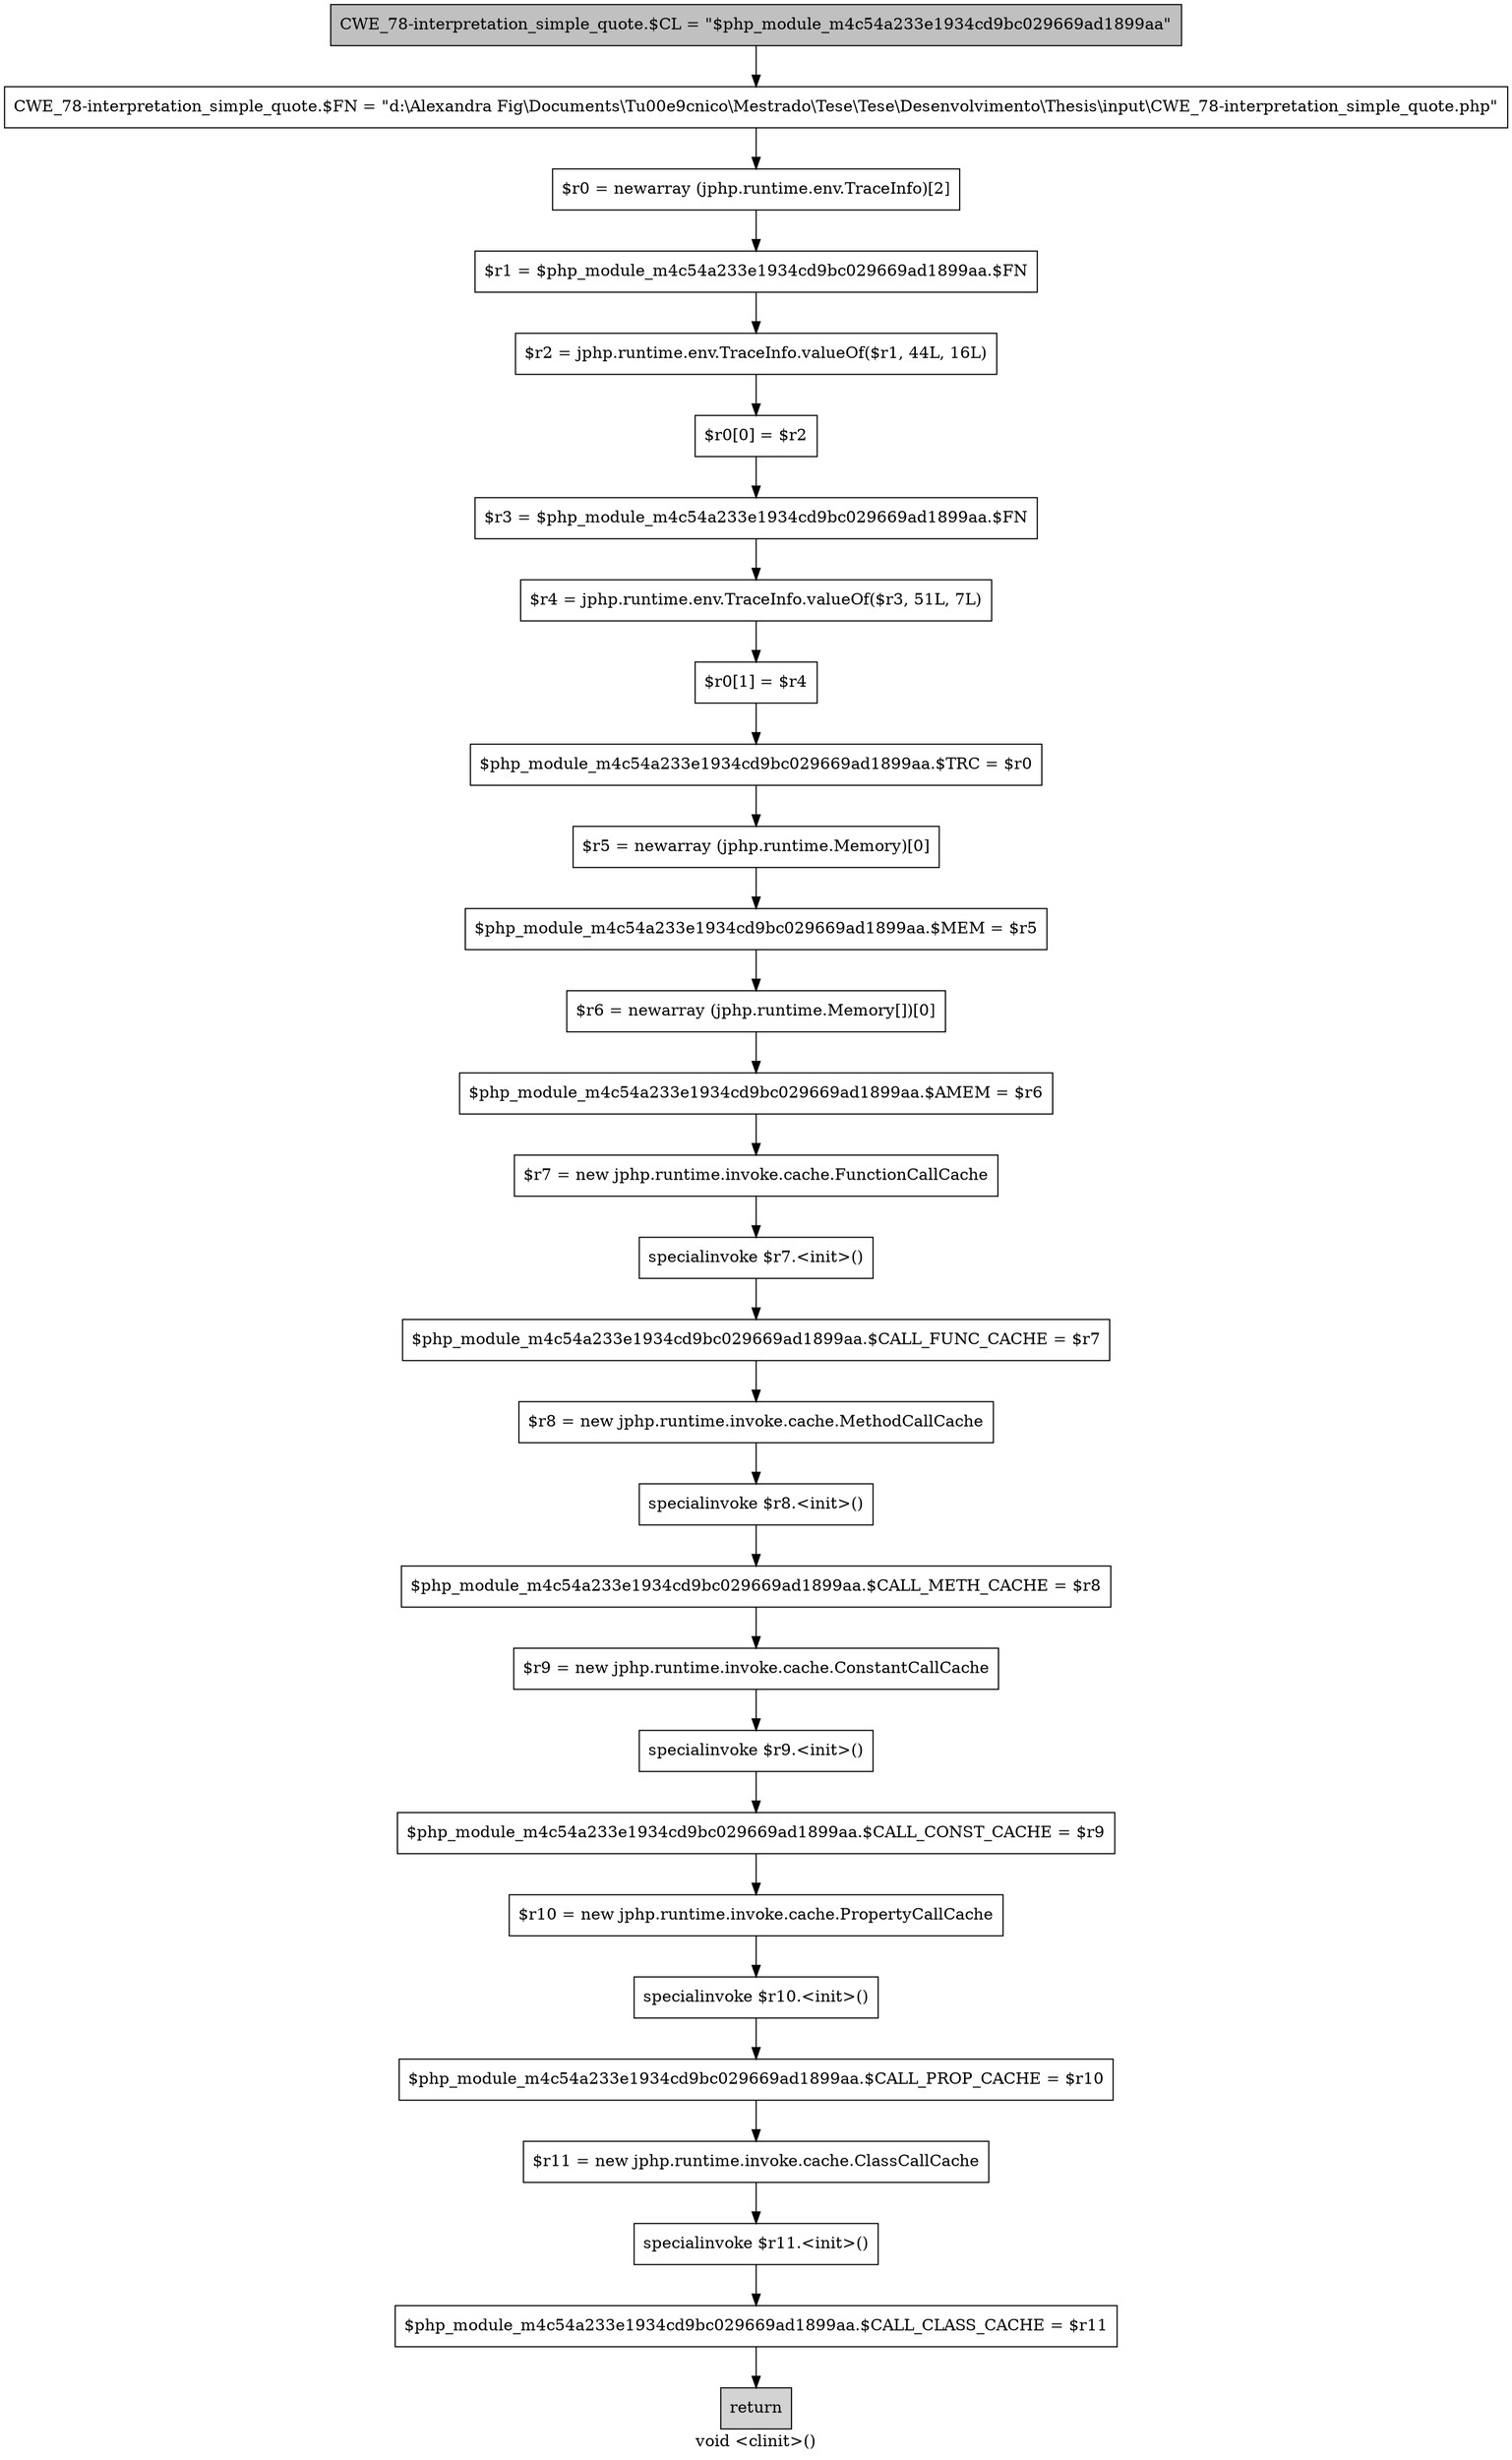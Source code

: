 digraph "void <clinit>()" {
    label="void <clinit>()";
    node [shape=box];
    "0" [style=filled,fillcolor=gray,label="CWE_78-interpretation_simple_quote.$CL = \"$php_module_m4c54a233e1934cd9bc029669ad1899aa\"",];
    "1" [label="CWE_78-interpretation_simple_quote.$FN = \"d:\\Alexandra Fig\\Documents\\T\u00e9cnico\\Mestrado\\Tese\\Tese\\Desenvolvimento\\Thesis\\input\\CWE_78-interpretation_simple_quote.php\"",];
    "0"->"1";
    "2" [label="$r0 = newarray (jphp.runtime.env.TraceInfo)[2]",];
    "1"->"2";
    "3" [label="$r1 = $php_module_m4c54a233e1934cd9bc029669ad1899aa.$FN",];
    "2"->"3";
    "4" [label="$r2 = jphp.runtime.env.TraceInfo.valueOf($r1, 44L, 16L)",];
    "3"->"4";
    "5" [label="$r0[0] = $r2",];
    "4"->"5";
    "6" [label="$r3 = $php_module_m4c54a233e1934cd9bc029669ad1899aa.$FN",];
    "5"->"6";
    "7" [label="$r4 = jphp.runtime.env.TraceInfo.valueOf($r3, 51L, 7L)",];
    "6"->"7";
    "8" [label="$r0[1] = $r4",];
    "7"->"8";
    "9" [label="$php_module_m4c54a233e1934cd9bc029669ad1899aa.$TRC = $r0",];
    "8"->"9";
    "10" [label="$r5 = newarray (jphp.runtime.Memory)[0]",];
    "9"->"10";
    "11" [label="$php_module_m4c54a233e1934cd9bc029669ad1899aa.$MEM = $r5",];
    "10"->"11";
    "12" [label="$r6 = newarray (jphp.runtime.Memory[])[0]",];
    "11"->"12";
    "13" [label="$php_module_m4c54a233e1934cd9bc029669ad1899aa.$AMEM = $r6",];
    "12"->"13";
    "14" [label="$r7 = new jphp.runtime.invoke.cache.FunctionCallCache",];
    "13"->"14";
    "15" [label="specialinvoke $r7.<init>()",];
    "14"->"15";
    "16" [label="$php_module_m4c54a233e1934cd9bc029669ad1899aa.$CALL_FUNC_CACHE = $r7",];
    "15"->"16";
    "17" [label="$r8 = new jphp.runtime.invoke.cache.MethodCallCache",];
    "16"->"17";
    "18" [label="specialinvoke $r8.<init>()",];
    "17"->"18";
    "19" [label="$php_module_m4c54a233e1934cd9bc029669ad1899aa.$CALL_METH_CACHE = $r8",];
    "18"->"19";
    "20" [label="$r9 = new jphp.runtime.invoke.cache.ConstantCallCache",];
    "19"->"20";
    "21" [label="specialinvoke $r9.<init>()",];
    "20"->"21";
    "22" [label="$php_module_m4c54a233e1934cd9bc029669ad1899aa.$CALL_CONST_CACHE = $r9",];
    "21"->"22";
    "23" [label="$r10 = new jphp.runtime.invoke.cache.PropertyCallCache",];
    "22"->"23";
    "24" [label="specialinvoke $r10.<init>()",];
    "23"->"24";
    "25" [label="$php_module_m4c54a233e1934cd9bc029669ad1899aa.$CALL_PROP_CACHE = $r10",];
    "24"->"25";
    "26" [label="$r11 = new jphp.runtime.invoke.cache.ClassCallCache",];
    "25"->"26";
    "27" [label="specialinvoke $r11.<init>()",];
    "26"->"27";
    "28" [label="$php_module_m4c54a233e1934cd9bc029669ad1899aa.$CALL_CLASS_CACHE = $r11",];
    "27"->"28";
    "29" [style=filled,fillcolor=lightgray,label="return",];
    "28"->"29";
}
